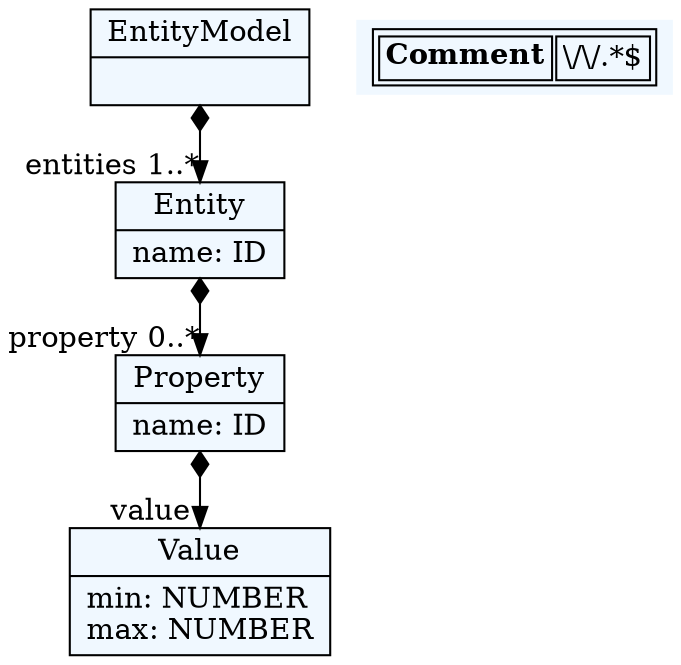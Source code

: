 
    digraph textX {
    fontname = "Bitstream Vera Sans"
    fontsize = 8
    node[
        shape=record,
        style=filled,
        fillcolor=aliceblue
    ]
    nodesep = 0.3
    edge[dir=black,arrowtail=empty]


94086100829584[ label="{EntityModel|}"]

94086100767408[ label="{Entity|name: ID\l}"]

94086101062336[ label="{Property|name: ID\l}"]

94086101067280[ label="{Value|min: NUMBER\lmax: NUMBER\l}"]



94086100829584 -> 94086100767408[arrowtail=diamond, dir=both, headlabel="entities 1..*"]
94086100767408 -> 94086101062336[arrowtail=diamond, dir=both, headlabel="property 0..*"]
94086101062336 -> 94086101067280[arrowtail=diamond, dir=both, headlabel="value "]
match_rules [ shape=plaintext, label=< <table>
	<tr>
		<td><b>Comment</b></td><td>\/\/.*$</td>
	</tr>
</table> >]


}
